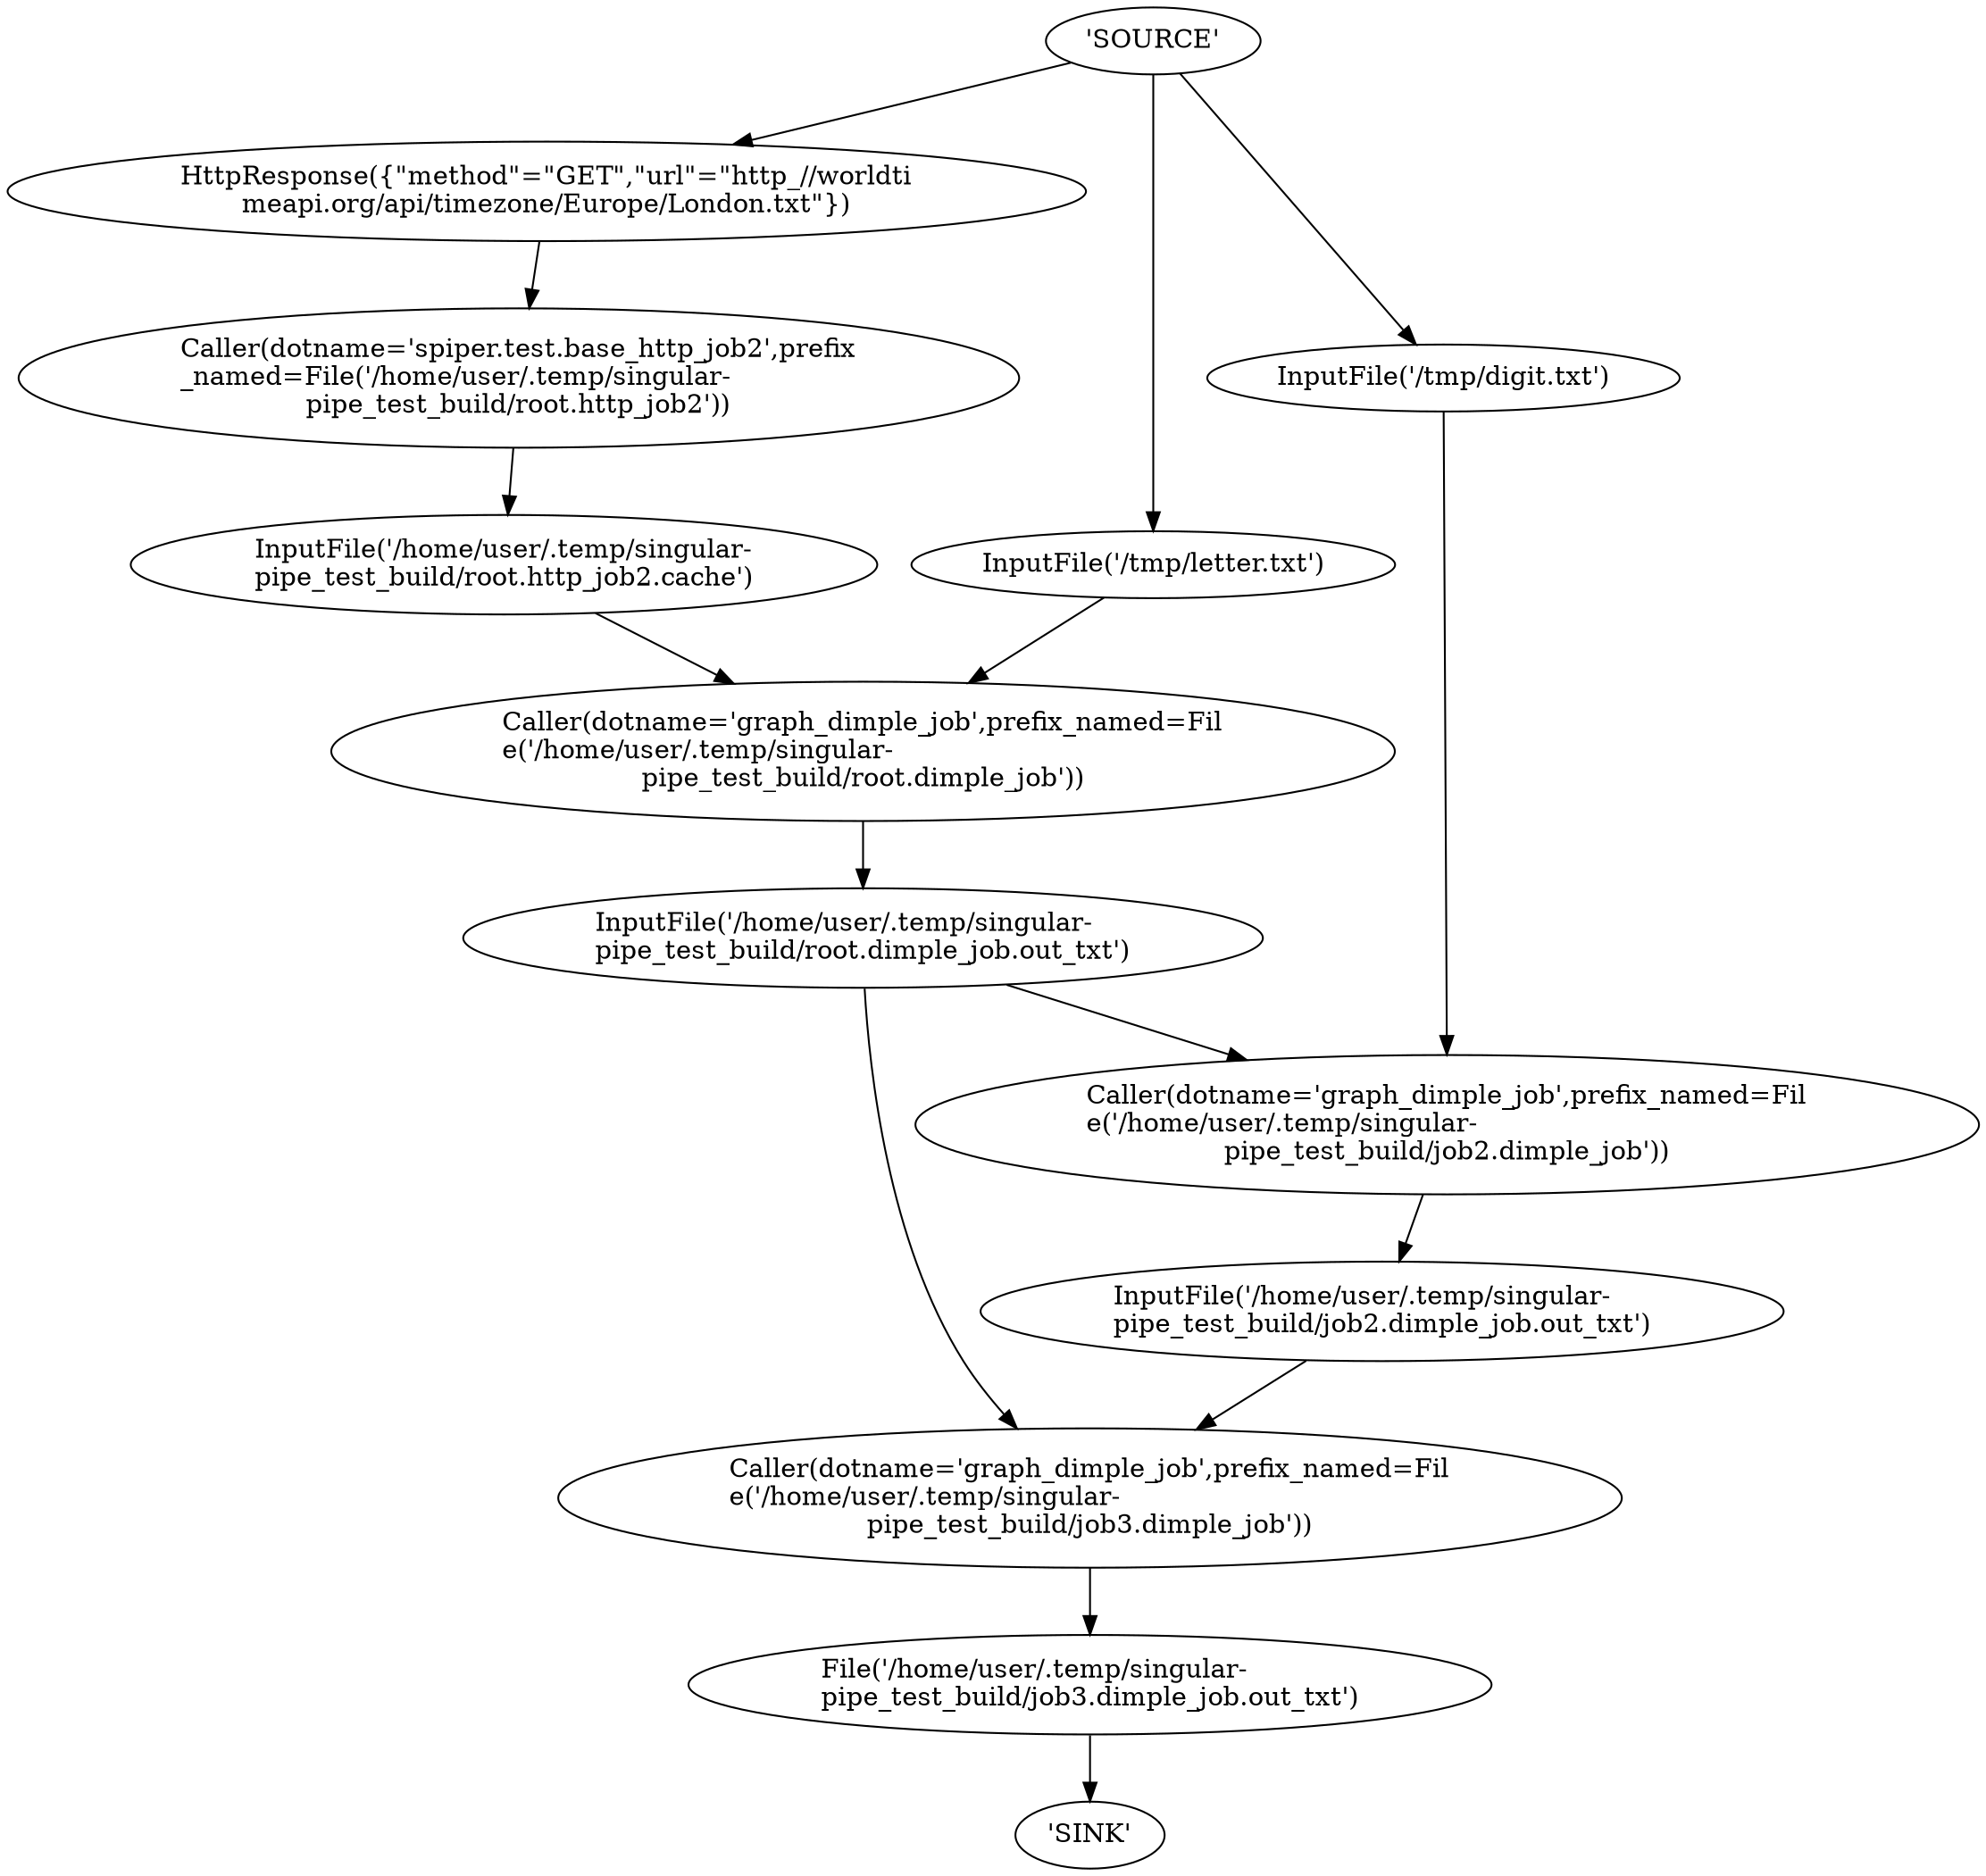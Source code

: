 strict digraph G {
	rankdir=TB
	"'SOURCE'" -> "HttpResponse({\"method\"=\"GET\",\"url\"=\"http_//worldti\lmeapi.org/api/timezone/Europe/London.txt\"})"
	"HttpResponse({\"method\"=\"GET\",\"url\"=\"http_//worldti\lmeapi.org/api/timezone/Europe/London.txt\"})" -> "Caller(dotname='spiper.test.base_http_job2',prefix\l_named=File('/home/user/.temp/singular-\lpipe_test_build/root.http_job2'))"
	"Caller(dotname='spiper.test.base_http_job2',prefix\l_named=File('/home/user/.temp/singular-\lpipe_test_build/root.http_job2'))" -> "InputFile('/home/user/.temp/singular-\lpipe_test_build/root.http_job2.cache')"
	"InputFile('/home/user/.temp/singular-\lpipe_test_build/root.http_job2.cache')" -> "Caller(dotname='graph_dimple_job',prefix_named=Fil\le('/home/user/.temp/singular-\lpipe_test_build/root.dimple_job'))"
	"'SOURCE'" -> "InputFile('/tmp/letter.txt')"
	"InputFile('/tmp/letter.txt')" -> "Caller(dotname='graph_dimple_job',prefix_named=Fil\le('/home/user/.temp/singular-\lpipe_test_build/root.dimple_job'))"
	"Caller(dotname='graph_dimple_job',prefix_named=Fil\le('/home/user/.temp/singular-\lpipe_test_build/root.dimple_job'))" -> "InputFile('/home/user/.temp/singular-\lpipe_test_build/root.dimple_job.out_txt')"
	"InputFile('/home/user/.temp/singular-\lpipe_test_build/root.dimple_job.out_txt')" -> "Caller(dotname='graph_dimple_job',prefix_named=Fil\le('/home/user/.temp/singular-\lpipe_test_build/job3.dimple_job'))"
	"'SOURCE'" -> "HttpResponse({\"method\"=\"GET\",\"url\"=\"http_//worldti\lmeapi.org/api/timezone/Europe/London.txt\"})"
	"HttpResponse({\"method\"=\"GET\",\"url\"=\"http_//worldti\lmeapi.org/api/timezone/Europe/London.txt\"})" -> "Caller(dotname='spiper.test.base_http_job2',prefix\l_named=File('/home/user/.temp/singular-\lpipe_test_build/root.http_job2'))"
	"Caller(dotname='spiper.test.base_http_job2',prefix\l_named=File('/home/user/.temp/singular-\lpipe_test_build/root.http_job2'))" -> "InputFile('/home/user/.temp/singular-\lpipe_test_build/root.http_job2.cache')"
	"InputFile('/home/user/.temp/singular-\lpipe_test_build/root.http_job2.cache')" -> "Caller(dotname='graph_dimple_job',prefix_named=Fil\le('/home/user/.temp/singular-\lpipe_test_build/root.dimple_job'))"
	"'SOURCE'" -> "InputFile('/tmp/letter.txt')"
	"InputFile('/tmp/letter.txt')" -> "Caller(dotname='graph_dimple_job',prefix_named=Fil\le('/home/user/.temp/singular-\lpipe_test_build/root.dimple_job'))"
	"Caller(dotname='graph_dimple_job',prefix_named=Fil\le('/home/user/.temp/singular-\lpipe_test_build/root.dimple_job'))" -> "InputFile('/home/user/.temp/singular-\lpipe_test_build/root.dimple_job.out_txt')"
	"InputFile('/home/user/.temp/singular-\lpipe_test_build/root.dimple_job.out_txt')" -> "Caller(dotname='graph_dimple_job',prefix_named=Fil\le('/home/user/.temp/singular-\lpipe_test_build/job2.dimple_job'))"
	"'SOURCE'" -> "InputFile('/tmp/digit.txt')"
	"InputFile('/tmp/digit.txt')" -> "Caller(dotname='graph_dimple_job',prefix_named=Fil\le('/home/user/.temp/singular-\lpipe_test_build/job2.dimple_job'))"
	"Caller(dotname='graph_dimple_job',prefix_named=Fil\le('/home/user/.temp/singular-\lpipe_test_build/job2.dimple_job'))" -> "InputFile('/home/user/.temp/singular-\lpipe_test_build/job2.dimple_job.out_txt')"
	"InputFile('/home/user/.temp/singular-\lpipe_test_build/job2.dimple_job.out_txt')" -> "Caller(dotname='graph_dimple_job',prefix_named=Fil\le('/home/user/.temp/singular-\lpipe_test_build/job3.dimple_job'))"
	"Caller(dotname='graph_dimple_job',prefix_named=Fil\le('/home/user/.temp/singular-\lpipe_test_build/job3.dimple_job'))" -> "File('/home/user/.temp/singular-\lpipe_test_build/job3.dimple_job.out_txt')"
	"File('/home/user/.temp/singular-\lpipe_test_build/job3.dimple_job.out_txt')" -> "'SINK'"
}
